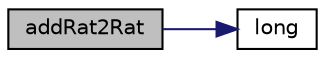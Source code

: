 digraph "addRat2Rat"
{
  edge [fontname="Helvetica",fontsize="10",labelfontname="Helvetica",labelfontsize="10"];
  node [fontname="Helvetica",fontsize="10",shape=record];
  rankdir="LR";
  Node3 [label="addRat2Rat",height=0.2,width=0.4,color="black", fillcolor="grey75", style="filled", fontcolor="black"];
  Node3 -> Node4 [color="midnightblue",fontsize="10",style="solid",fontname="Helvetica"];
  Node4 [label="long",height=0.2,width=0.4,color="black", fillcolor="white", style="filled",URL="$d2/db7/ioapi_8h.html#a3c7b35ad9dab18b8310343c201f7b27e"];
}
